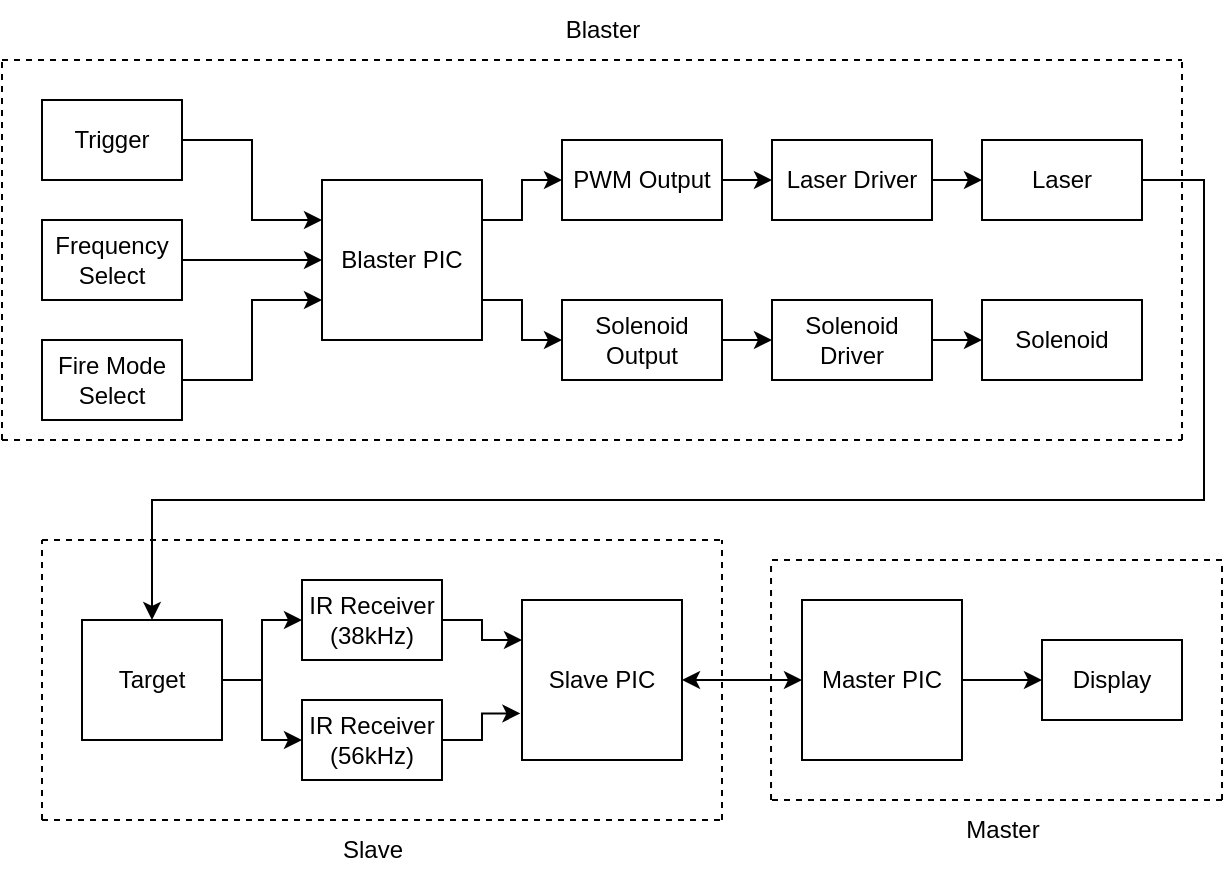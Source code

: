 <mxfile version="25.0.3">
  <diagram name="Page-1" id="w7rgYByExcCa0gpGqdcp">
    <mxGraphModel grid="1" page="1" gridSize="10" guides="1" tooltips="1" connect="1" arrows="1" fold="1" pageScale="1" pageWidth="850" pageHeight="1100" math="0" shadow="0">
      <root>
        <mxCell id="0" />
        <mxCell id="1" parent="0" />
        <mxCell id="IsFZYLqKuH6aJTnktBY--11" style="edgeStyle=orthogonalEdgeStyle;rounded=0;orthogonalLoop=1;jettySize=auto;html=1;entryX=0;entryY=0.5;entryDx=0;entryDy=0;" edge="1" parent="1" source="IsFZYLqKuH6aJTnktBY--2" target="IsFZYLqKuH6aJTnktBY--9">
          <mxGeometry relative="1" as="geometry">
            <Array as="points">
              <mxPoint x="360" y="140" />
              <mxPoint x="360" y="120" />
            </Array>
          </mxGeometry>
        </mxCell>
        <mxCell id="IsFZYLqKuH6aJTnktBY--12" style="edgeStyle=orthogonalEdgeStyle;rounded=0;orthogonalLoop=1;jettySize=auto;html=1;entryX=0;entryY=0.5;entryDx=0;entryDy=0;" edge="1" parent="1" source="IsFZYLqKuH6aJTnktBY--2" target="IsFZYLqKuH6aJTnktBY--10">
          <mxGeometry relative="1" as="geometry">
            <Array as="points">
              <mxPoint x="360" y="180" />
              <mxPoint x="360" y="200" />
            </Array>
          </mxGeometry>
        </mxCell>
        <mxCell id="IsFZYLqKuH6aJTnktBY--2" value="Blaster PIC" style="whiteSpace=wrap;html=1;aspect=fixed;" vertex="1" parent="1">
          <mxGeometry x="260" y="120" width="80" height="80" as="geometry" />
        </mxCell>
        <mxCell id="IsFZYLqKuH6aJTnktBY--7" style="edgeStyle=orthogonalEdgeStyle;rounded=0;orthogonalLoop=1;jettySize=auto;html=1;entryX=0;entryY=0.25;entryDx=0;entryDy=0;" edge="1" parent="1" source="IsFZYLqKuH6aJTnktBY--3" target="IsFZYLqKuH6aJTnktBY--2">
          <mxGeometry relative="1" as="geometry" />
        </mxCell>
        <mxCell id="IsFZYLqKuH6aJTnktBY--3" value="Trigger" style="rounded=0;whiteSpace=wrap;html=1;" vertex="1" parent="1">
          <mxGeometry x="120" y="80" width="70" height="40" as="geometry" />
        </mxCell>
        <mxCell id="IsFZYLqKuH6aJTnktBY--6" style="edgeStyle=orthogonalEdgeStyle;rounded=0;orthogonalLoop=1;jettySize=auto;html=1;entryX=0;entryY=0.5;entryDx=0;entryDy=0;" edge="1" parent="1" source="IsFZYLqKuH6aJTnktBY--4" target="IsFZYLqKuH6aJTnktBY--2">
          <mxGeometry relative="1" as="geometry" />
        </mxCell>
        <mxCell id="IsFZYLqKuH6aJTnktBY--4" value="Frequency Select" style="rounded=0;whiteSpace=wrap;html=1;" vertex="1" parent="1">
          <mxGeometry x="120" y="140" width="70" height="40" as="geometry" />
        </mxCell>
        <mxCell id="IsFZYLqKuH6aJTnktBY--8" style="edgeStyle=orthogonalEdgeStyle;rounded=0;orthogonalLoop=1;jettySize=auto;html=1;entryX=0;entryY=0.75;entryDx=0;entryDy=0;" edge="1" parent="1" source="IsFZYLqKuH6aJTnktBY--5" target="IsFZYLqKuH6aJTnktBY--2">
          <mxGeometry relative="1" as="geometry" />
        </mxCell>
        <mxCell id="IsFZYLqKuH6aJTnktBY--5" value="Fire Mode Select" style="rounded=0;whiteSpace=wrap;html=1;" vertex="1" parent="1">
          <mxGeometry x="120" y="200" width="70" height="40" as="geometry" />
        </mxCell>
        <mxCell id="IsFZYLqKuH6aJTnktBY--18" value="" style="edgeStyle=orthogonalEdgeStyle;rounded=0;orthogonalLoop=1;jettySize=auto;html=1;" edge="1" parent="1" source="IsFZYLqKuH6aJTnktBY--9" target="IsFZYLqKuH6aJTnktBY--17">
          <mxGeometry relative="1" as="geometry" />
        </mxCell>
        <mxCell id="IsFZYLqKuH6aJTnktBY--9" value="PWM Output" style="rounded=0;whiteSpace=wrap;html=1;" vertex="1" parent="1">
          <mxGeometry x="380" y="100" width="80" height="40" as="geometry" />
        </mxCell>
        <mxCell id="IsFZYLqKuH6aJTnktBY--14" value="" style="edgeStyle=orthogonalEdgeStyle;rounded=0;orthogonalLoop=1;jettySize=auto;html=1;" edge="1" parent="1" source="IsFZYLqKuH6aJTnktBY--10" target="IsFZYLqKuH6aJTnktBY--13">
          <mxGeometry relative="1" as="geometry" />
        </mxCell>
        <mxCell id="IsFZYLqKuH6aJTnktBY--10" value="Solenoid Output" style="rounded=0;whiteSpace=wrap;html=1;" vertex="1" parent="1">
          <mxGeometry x="380" y="180" width="80" height="40" as="geometry" />
        </mxCell>
        <mxCell id="IsFZYLqKuH6aJTnktBY--16" value="" style="edgeStyle=orthogonalEdgeStyle;rounded=0;orthogonalLoop=1;jettySize=auto;html=1;" edge="1" parent="1" source="IsFZYLqKuH6aJTnktBY--13" target="IsFZYLqKuH6aJTnktBY--15">
          <mxGeometry relative="1" as="geometry" />
        </mxCell>
        <mxCell id="IsFZYLqKuH6aJTnktBY--13" value="Solenoid Driver" style="rounded=0;whiteSpace=wrap;html=1;" vertex="1" parent="1">
          <mxGeometry x="485" y="180" width="80" height="40" as="geometry" />
        </mxCell>
        <mxCell id="IsFZYLqKuH6aJTnktBY--15" value="Solenoid" style="rounded=0;whiteSpace=wrap;html=1;" vertex="1" parent="1">
          <mxGeometry x="590" y="180" width="80" height="40" as="geometry" />
        </mxCell>
        <mxCell id="IsFZYLqKuH6aJTnktBY--20" value="" style="edgeStyle=orthogonalEdgeStyle;rounded=0;orthogonalLoop=1;jettySize=auto;html=1;" edge="1" parent="1" source="IsFZYLqKuH6aJTnktBY--17" target="IsFZYLqKuH6aJTnktBY--19">
          <mxGeometry relative="1" as="geometry" />
        </mxCell>
        <mxCell id="IsFZYLqKuH6aJTnktBY--17" value="Laser Driver" style="rounded=0;whiteSpace=wrap;html=1;" vertex="1" parent="1">
          <mxGeometry x="485" y="100" width="80" height="40" as="geometry" />
        </mxCell>
        <mxCell id="IsFZYLqKuH6aJTnktBY--29" style="edgeStyle=orthogonalEdgeStyle;rounded=0;orthogonalLoop=1;jettySize=auto;html=1;entryX=0.5;entryY=0;entryDx=0;entryDy=0;" edge="1" parent="1" source="IsFZYLqKuH6aJTnktBY--19" target="IsFZYLqKuH6aJTnktBY--24">
          <mxGeometry relative="1" as="geometry">
            <mxPoint x="700" y="300" as="targetPoint" />
            <Array as="points">
              <mxPoint x="701" y="120" />
              <mxPoint x="701" y="280" />
              <mxPoint x="175" y="280" />
            </Array>
          </mxGeometry>
        </mxCell>
        <mxCell id="IsFZYLqKuH6aJTnktBY--19" value="Laser" style="rounded=0;whiteSpace=wrap;html=1;" vertex="1" parent="1">
          <mxGeometry x="590" y="100" width="80" height="40" as="geometry" />
        </mxCell>
        <mxCell id="IsFZYLqKuH6aJTnktBY--21" value="Slave PIC" style="whiteSpace=wrap;html=1;aspect=fixed;" vertex="1" parent="1">
          <mxGeometry x="360" y="330" width="80" height="80" as="geometry" />
        </mxCell>
        <mxCell id="IsFZYLqKuH6aJTnktBY--27" style="edgeStyle=orthogonalEdgeStyle;rounded=0;orthogonalLoop=1;jettySize=auto;html=1;entryX=0;entryY=0.25;entryDx=0;entryDy=0;" edge="1" parent="1" source="IsFZYLqKuH6aJTnktBY--22" target="IsFZYLqKuH6aJTnktBY--21">
          <mxGeometry relative="1" as="geometry" />
        </mxCell>
        <mxCell id="IsFZYLqKuH6aJTnktBY--22" value="IR Receiver&lt;div&gt;(38kHz)&lt;span style=&quot;color: rgba(0, 0, 0, 0); font-family: monospace; font-size: 0px; text-align: start; text-wrap: nowrap; background-color: initial;&quot;&gt;%3CmxGraphModel%3E%3Croot%3E%3CmxCell%20id%3D%220%22%2F%3E%3CmxCell%20id%3D%221%22%20parent%3D%220%22%2F%3E%3CmxCell%20id%3D%222%22%20value%3D%22Fire%20Mode%20Select%22%20style%3D%22rounded%3D0%3BwhiteSpace%3Dwrap%3Bhtml%3D1%3B%22%20vertex%3D%221%22%20parent%3D%221%22%3E%3CmxGeometry%20x%3D%2260%22%20y%3D%22320%22%20width%3D%2270%22%20height%3D%2240%22%20as%3D%22geometry%22%2F%3E%3C%2FmxCell%3E%3C%2Froot%3E%3C%2FmxGraphModel%3E&lt;/span&gt;&lt;/div&gt;" style="rounded=0;whiteSpace=wrap;html=1;" vertex="1" parent="1">
          <mxGeometry x="250" y="320" width="70" height="40" as="geometry" />
        </mxCell>
        <mxCell id="IsFZYLqKuH6aJTnktBY--23" value="IR Receiver&lt;div&gt;(56kHz)&lt;span style=&quot;color: rgba(0, 0, 0, 0); font-family: monospace; font-size: 0px; text-align: start; text-wrap: nowrap; background-color: initial;&quot;&gt;%3CmxGraphModel%3E%3Croot%3E%3CmxCell%20id%3D%220%22%2F%3E%3CmxCell%20id%3D%221%22%20parent%3D%220%22%2F%3E%3CmxCell%20id%3D%222%22%20value%3D%22Fire%20Mode%20Select%22%20style%3D%22rounded%3D0%3BwhiteSpace%3Dwrap%3Bhtml%3D1%3B%22%20vertex%3D%221%22%20parent%3D%221%22%3E%3CmxGeometry%20x%3D%2260%22%20y%3D%22320%22%20width%3D%2270%22%20height%3D%2240%22%20as%3D%22geometry%22%2F%3E%3C%2FmxCell%3E%3C%2Froot%3E%3C%2FmxGraphModel%3E&lt;/span&gt;&lt;/div&gt;" style="rounded=0;whiteSpace=wrap;html=1;" vertex="1" parent="1">
          <mxGeometry x="250" y="380" width="70" height="40" as="geometry" />
        </mxCell>
        <mxCell id="IsFZYLqKuH6aJTnktBY--25" style="edgeStyle=orthogonalEdgeStyle;rounded=0;orthogonalLoop=1;jettySize=auto;html=1;entryX=0;entryY=0.5;entryDx=0;entryDy=0;" edge="1" parent="1" source="IsFZYLqKuH6aJTnktBY--24" target="IsFZYLqKuH6aJTnktBY--22">
          <mxGeometry relative="1" as="geometry" />
        </mxCell>
        <mxCell id="IsFZYLqKuH6aJTnktBY--26" style="edgeStyle=orthogonalEdgeStyle;rounded=0;orthogonalLoop=1;jettySize=auto;html=1;entryX=0;entryY=0.5;entryDx=0;entryDy=0;" edge="1" parent="1" source="IsFZYLqKuH6aJTnktBY--24" target="IsFZYLqKuH6aJTnktBY--23">
          <mxGeometry relative="1" as="geometry" />
        </mxCell>
        <mxCell id="IsFZYLqKuH6aJTnktBY--24" value="Target" style="whiteSpace=wrap;html=1;" vertex="1" parent="1">
          <mxGeometry x="140" y="340" width="70" height="60" as="geometry" />
        </mxCell>
        <mxCell id="IsFZYLqKuH6aJTnktBY--28" style="edgeStyle=orthogonalEdgeStyle;rounded=0;orthogonalLoop=1;jettySize=auto;html=1;entryX=-0.01;entryY=0.709;entryDx=0;entryDy=0;entryPerimeter=0;" edge="1" parent="1" source="IsFZYLqKuH6aJTnktBY--23" target="IsFZYLqKuH6aJTnktBY--21">
          <mxGeometry relative="1" as="geometry" />
        </mxCell>
        <mxCell id="IsFZYLqKuH6aJTnktBY--37" value="" style="edgeStyle=orthogonalEdgeStyle;rounded=0;orthogonalLoop=1;jettySize=auto;html=1;" edge="1" parent="1" source="IsFZYLqKuH6aJTnktBY--33" target="IsFZYLqKuH6aJTnktBY--36">
          <mxGeometry relative="1" as="geometry" />
        </mxCell>
        <mxCell id="IsFZYLqKuH6aJTnktBY--33" value="Master PIC" style="whiteSpace=wrap;html=1;aspect=fixed;" vertex="1" parent="1">
          <mxGeometry x="500" y="330" width="80" height="80" as="geometry" />
        </mxCell>
        <mxCell id="IsFZYLqKuH6aJTnktBY--35" value="" style="endArrow=classic;startArrow=classic;html=1;rounded=0;exitX=1;exitY=0.5;exitDx=0;exitDy=0;entryX=0;entryY=0.5;entryDx=0;entryDy=0;" edge="1" parent="1" source="IsFZYLqKuH6aJTnktBY--21" target="IsFZYLqKuH6aJTnktBY--33">
          <mxGeometry width="50" height="50" relative="1" as="geometry">
            <mxPoint x="480" y="350" as="sourcePoint" />
            <mxPoint x="530" y="300" as="targetPoint" />
          </mxGeometry>
        </mxCell>
        <mxCell id="IsFZYLqKuH6aJTnktBY--36" value="Display" style="whiteSpace=wrap;html=1;" vertex="1" parent="1">
          <mxGeometry x="620" y="350" width="70" height="40" as="geometry" />
        </mxCell>
        <mxCell id="ZFRZLGFxetPNbS8RSn68-2" value="" style="endArrow=none;dashed=1;html=1;rounded=0;" edge="1" parent="1">
          <mxGeometry width="50" height="50" relative="1" as="geometry">
            <mxPoint x="120" y="440" as="sourcePoint" />
            <mxPoint x="460" y="440" as="targetPoint" />
          </mxGeometry>
        </mxCell>
        <mxCell id="ZFRZLGFxetPNbS8RSn68-3" value="" style="endArrow=none;dashed=1;html=1;rounded=0;" edge="1" parent="1">
          <mxGeometry width="50" height="50" relative="1" as="geometry">
            <mxPoint x="460" y="440" as="sourcePoint" />
            <mxPoint x="460" y="300" as="targetPoint" />
          </mxGeometry>
        </mxCell>
        <mxCell id="ZFRZLGFxetPNbS8RSn68-4" value="" style="endArrow=none;dashed=1;html=1;rounded=0;" edge="1" parent="1">
          <mxGeometry width="50" height="50" relative="1" as="geometry">
            <mxPoint x="120" y="440" as="sourcePoint" />
            <mxPoint x="120" y="300" as="targetPoint" />
          </mxGeometry>
        </mxCell>
        <mxCell id="ZFRZLGFxetPNbS8RSn68-5" value="" style="endArrow=none;dashed=1;html=1;rounded=0;" edge="1" parent="1">
          <mxGeometry width="50" height="50" relative="1" as="geometry">
            <mxPoint x="120" y="300" as="sourcePoint" />
            <mxPoint x="460" y="300" as="targetPoint" />
          </mxGeometry>
        </mxCell>
        <mxCell id="ZFRZLGFxetPNbS8RSn68-6" value="" style="endArrow=none;dashed=1;html=1;rounded=0;" edge="1" parent="1">
          <mxGeometry width="50" height="50" relative="1" as="geometry">
            <mxPoint x="710" y="430" as="sourcePoint" />
            <mxPoint x="710" y="310" as="targetPoint" />
          </mxGeometry>
        </mxCell>
        <mxCell id="ZFRZLGFxetPNbS8RSn68-7" value="" style="endArrow=none;dashed=1;html=1;rounded=0;" edge="1" parent="1">
          <mxGeometry width="50" height="50" relative="1" as="geometry">
            <mxPoint x="485" y="430" as="sourcePoint" />
            <mxPoint x="710" y="430" as="targetPoint" />
          </mxGeometry>
        </mxCell>
        <mxCell id="ZFRZLGFxetPNbS8RSn68-9" value="" style="endArrow=none;dashed=1;html=1;rounded=0;" edge="1" parent="1">
          <mxGeometry width="50" height="50" relative="1" as="geometry">
            <mxPoint x="484.52" y="430" as="sourcePoint" />
            <mxPoint x="484.52" y="310" as="targetPoint" />
          </mxGeometry>
        </mxCell>
        <mxCell id="ZFRZLGFxetPNbS8RSn68-10" value="Master" style="text;html=1;align=center;verticalAlign=middle;resizable=0;points=[];autosize=1;strokeColor=none;fillColor=none;" vertex="1" parent="1">
          <mxGeometry x="570" y="430" width="60" height="30" as="geometry" />
        </mxCell>
        <mxCell id="ZFRZLGFxetPNbS8RSn68-11" value="" style="endArrow=none;dashed=1;html=1;rounded=0;" edge="1" parent="1">
          <mxGeometry width="50" height="50" relative="1" as="geometry">
            <mxPoint x="485" y="310" as="sourcePoint" />
            <mxPoint x="710" y="310" as="targetPoint" />
          </mxGeometry>
        </mxCell>
        <mxCell id="ZFRZLGFxetPNbS8RSn68-12" value="Slave" style="text;html=1;align=center;verticalAlign=middle;resizable=0;points=[];autosize=1;strokeColor=none;fillColor=none;" vertex="1" parent="1">
          <mxGeometry x="260" y="440" width="50" height="30" as="geometry" />
        </mxCell>
        <mxCell id="ZFRZLGFxetPNbS8RSn68-13" value="" style="endArrow=none;dashed=1;html=1;rounded=0;" edge="1" parent="1">
          <mxGeometry width="50" height="50" relative="1" as="geometry">
            <mxPoint x="100" y="60" as="sourcePoint" />
            <mxPoint x="690" y="60" as="targetPoint" />
          </mxGeometry>
        </mxCell>
        <mxCell id="ZFRZLGFxetPNbS8RSn68-14" value="" style="endArrow=none;dashed=1;html=1;rounded=0;" edge="1" parent="1">
          <mxGeometry width="50" height="50" relative="1" as="geometry">
            <mxPoint x="690" y="250" as="sourcePoint" />
            <mxPoint x="690" y="60" as="targetPoint" />
          </mxGeometry>
        </mxCell>
        <mxCell id="ZFRZLGFxetPNbS8RSn68-15" value="" style="endArrow=none;dashed=1;html=1;rounded=0;" edge="1" parent="1">
          <mxGeometry width="50" height="50" relative="1" as="geometry">
            <mxPoint x="100" y="250" as="sourcePoint" />
            <mxPoint x="100" y="60" as="targetPoint" />
          </mxGeometry>
        </mxCell>
        <mxCell id="ZFRZLGFxetPNbS8RSn68-16" value="" style="endArrow=none;dashed=1;html=1;rounded=0;" edge="1" parent="1">
          <mxGeometry width="50" height="50" relative="1" as="geometry">
            <mxPoint x="100" y="250" as="sourcePoint" />
            <mxPoint x="690" y="250" as="targetPoint" />
          </mxGeometry>
        </mxCell>
        <mxCell id="ZFRZLGFxetPNbS8RSn68-17" value="Blaster" style="text;html=1;align=center;verticalAlign=middle;resizable=0;points=[];autosize=1;strokeColor=none;fillColor=none;" vertex="1" parent="1">
          <mxGeometry x="370" y="30" width="60" height="30" as="geometry" />
        </mxCell>
      </root>
    </mxGraphModel>
  </diagram>
</mxfile>
